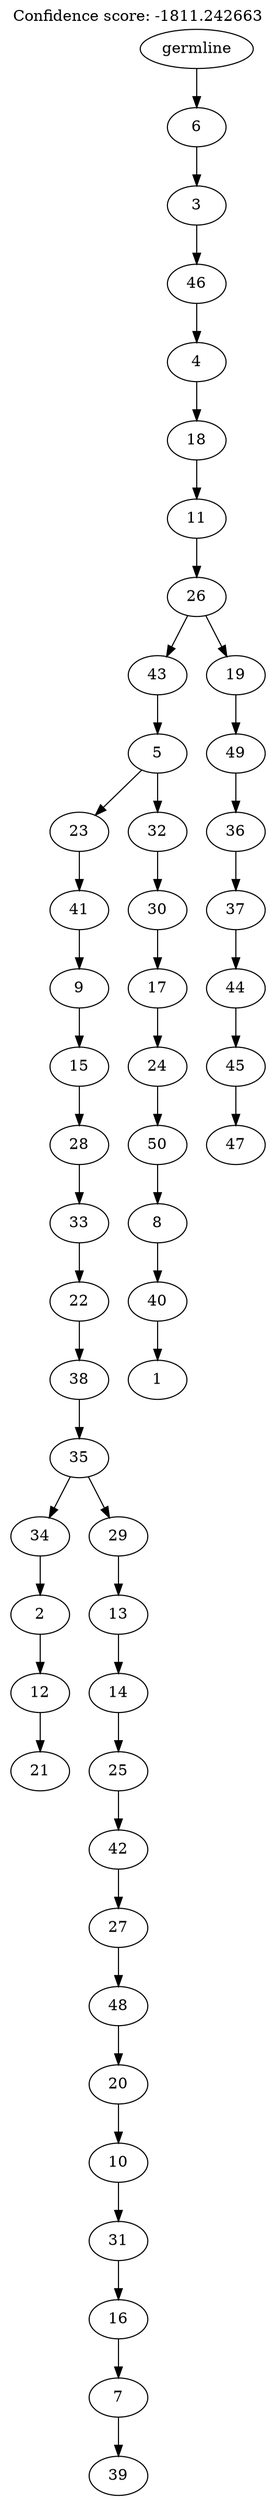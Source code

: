digraph g {
	"49" -> "50";
	"50" [label="21"];
	"48" -> "49";
	"49" [label="12"];
	"47" -> "48";
	"48" [label="2"];
	"45" -> "46";
	"46" [label="39"];
	"44" -> "45";
	"45" [label="7"];
	"43" -> "44";
	"44" [label="16"];
	"42" -> "43";
	"43" [label="31"];
	"41" -> "42";
	"42" [label="10"];
	"40" -> "41";
	"41" [label="20"];
	"39" -> "40";
	"40" [label="48"];
	"38" -> "39";
	"39" [label="27"];
	"37" -> "38";
	"38" [label="42"];
	"36" -> "37";
	"37" [label="25"];
	"35" -> "36";
	"36" [label="14"];
	"34" -> "35";
	"35" [label="13"];
	"33" -> "34";
	"34" [label="29"];
	"33" -> "47";
	"47" [label="34"];
	"32" -> "33";
	"33" [label="35"];
	"31" -> "32";
	"32" [label="38"];
	"30" -> "31";
	"31" [label="22"];
	"29" -> "30";
	"30" [label="33"];
	"28" -> "29";
	"29" [label="28"];
	"27" -> "28";
	"28" [label="15"];
	"26" -> "27";
	"27" [label="9"];
	"25" -> "26";
	"26" [label="41"];
	"23" -> "24";
	"24" [label="1"];
	"22" -> "23";
	"23" [label="40"];
	"21" -> "22";
	"22" [label="8"];
	"20" -> "21";
	"21" [label="50"];
	"19" -> "20";
	"20" [label="24"];
	"18" -> "19";
	"19" [label="17"];
	"17" -> "18";
	"18" [label="30"];
	"16" -> "17";
	"17" [label="32"];
	"16" -> "25";
	"25" [label="23"];
	"15" -> "16";
	"16" [label="5"];
	"13" -> "14";
	"14" [label="47"];
	"12" -> "13";
	"13" [label="45"];
	"11" -> "12";
	"12" [label="44"];
	"10" -> "11";
	"11" [label="37"];
	"9" -> "10";
	"10" [label="36"];
	"8" -> "9";
	"9" [label="49"];
	"7" -> "8";
	"8" [label="19"];
	"7" -> "15";
	"15" [label="43"];
	"6" -> "7";
	"7" [label="26"];
	"5" -> "6";
	"6" [label="11"];
	"4" -> "5";
	"5" [label="18"];
	"3" -> "4";
	"4" [label="4"];
	"2" -> "3";
	"3" [label="46"];
	"1" -> "2";
	"2" [label="3"];
	"0" -> "1";
	"1" [label="6"];
	"0" [label="germline"];
	labelloc="t";
	label="Confidence score: -1811.242663";
}
